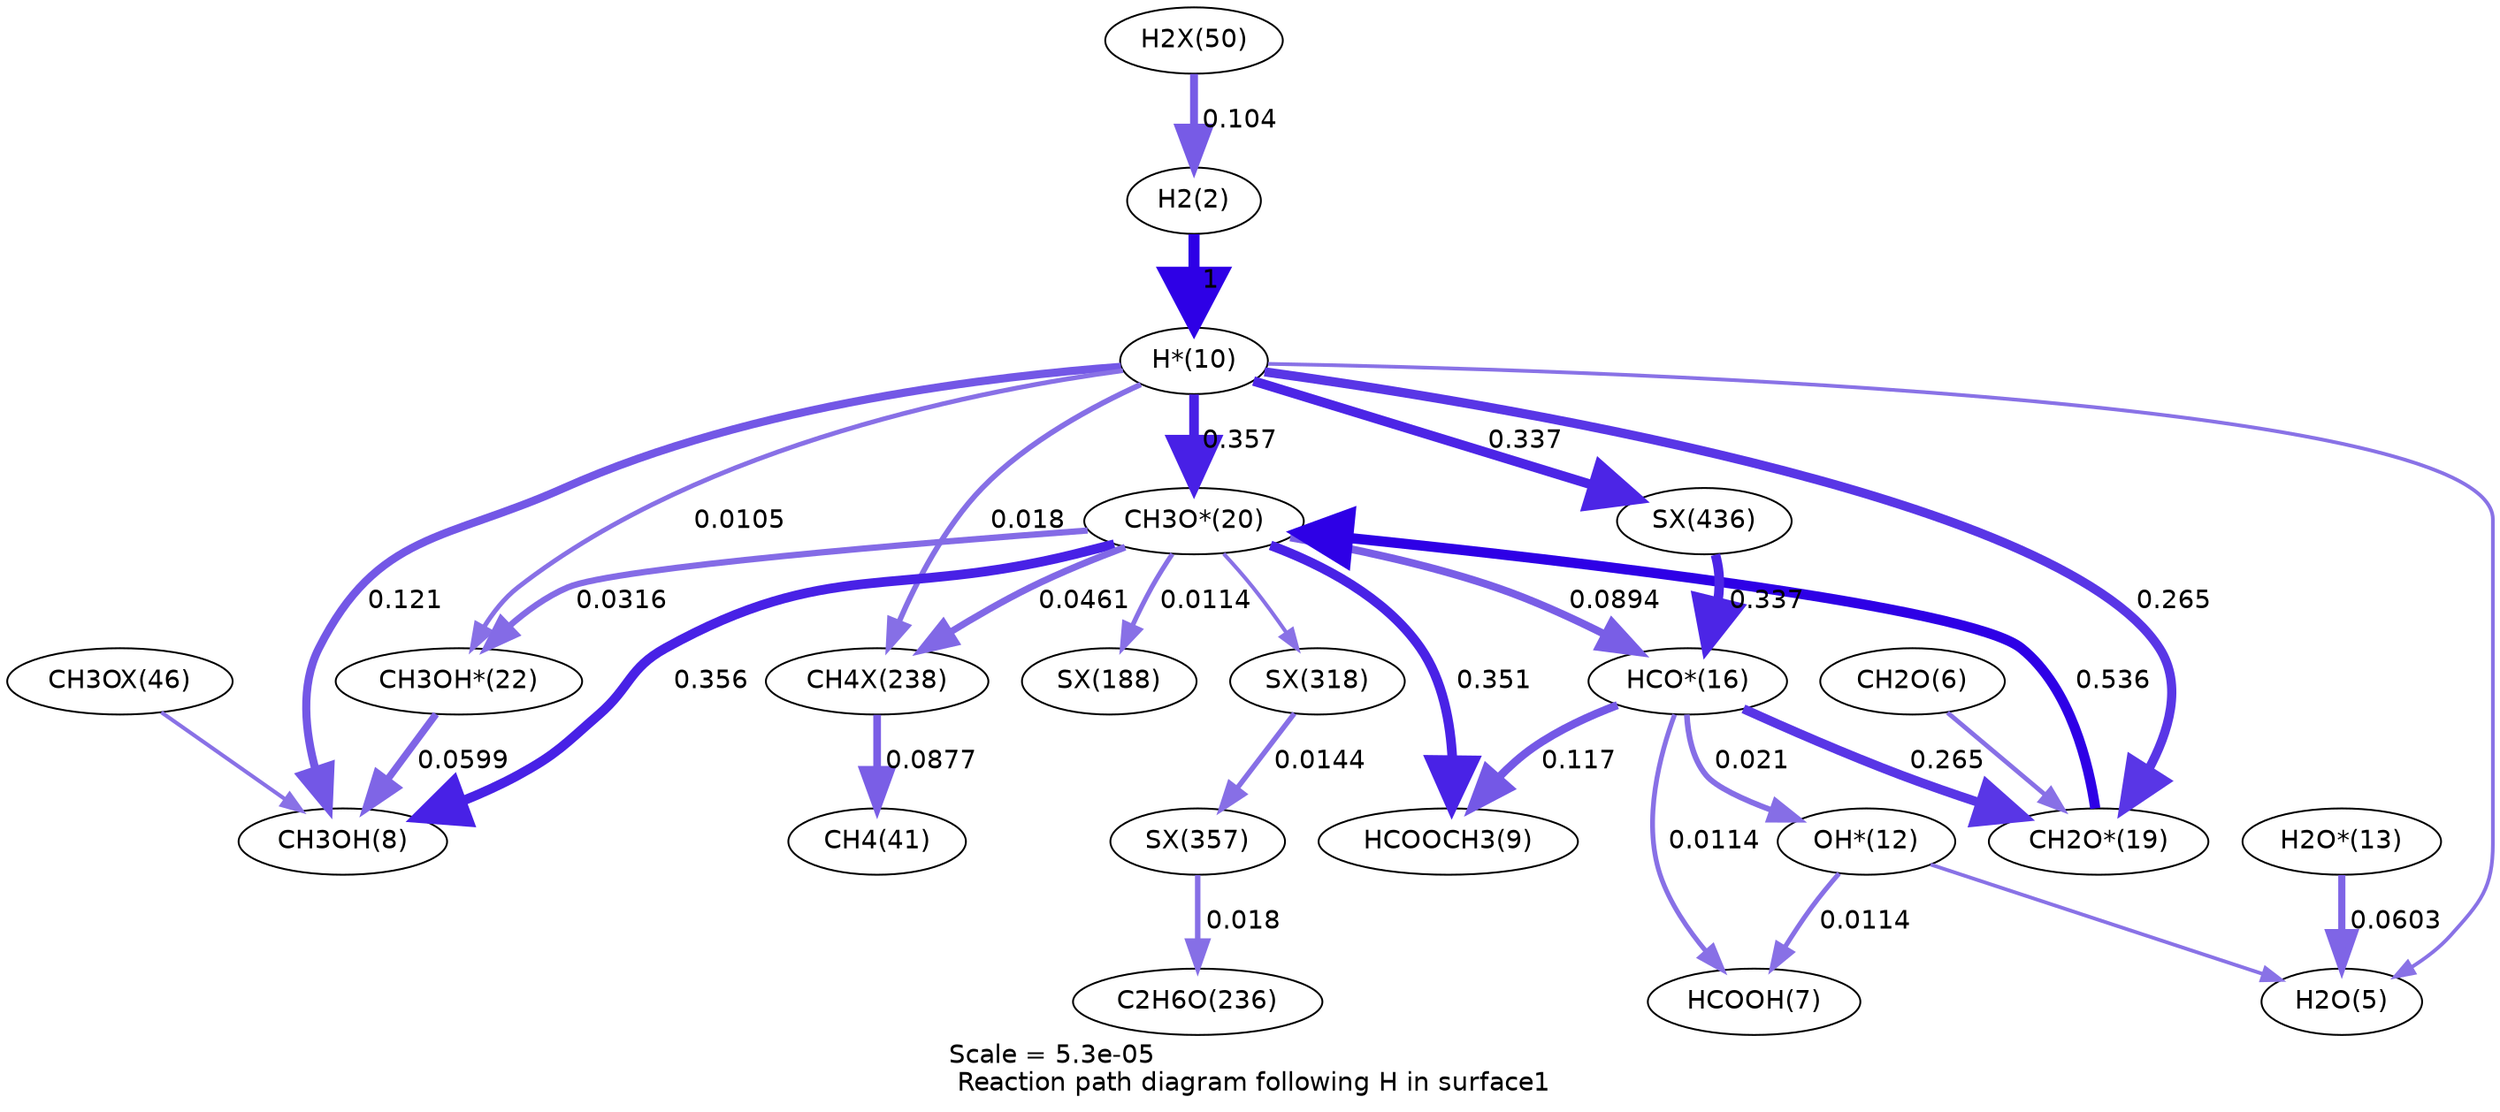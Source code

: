 digraph reaction_paths {
center=1;
s2 -> s29[fontname="Helvetica", penwidth=6, arrowsize=3, color="0.7, 1.5, 0.9"
, label=" 1"];
s44 -> s2[fontname="Helvetica", penwidth=4.29, arrowsize=2.15, color="0.7, 0.604, 0.9"
, label=" 0.104"];
s29 -> s39[fontname="Helvetica", penwidth=5.22, arrowsize=2.61, color="0.7, 0.857, 0.9"
, label=" 0.357"];
s29 -> s5[fontname="Helvetica", penwidth=2.01, arrowsize=1, color="0.7, 0.505, 0.9"
];
s29 -> s38[fontname="Helvetica", penwidth=5, arrowsize=2.5, color="0.7, 0.765, 0.9"
, label=" 0.265"];
s29 -> s8[fontname="Helvetica", penwidth=4.4, arrowsize=2.2, color="0.7, 0.621, 0.9"
, label=" 0.121"];
s29 -> s41[fontname="Helvetica", penwidth=2.56, arrowsize=1.28, color="0.7, 0.511, 0.9"
, label=" 0.0105"];
s29 -> s58[fontname="Helvetica", penwidth=2.97, arrowsize=1.48, color="0.7, 0.518, 0.9"
, label=" 0.018"];
s29 -> s68[fontname="Helvetica", penwidth=5.18, arrowsize=2.59, color="0.7, 0.837, 0.9"
, label=" 0.337"];
s35 -> s31[fontname="Helvetica", penwidth=3.08, arrowsize=1.54, color="0.7, 0.521, 0.9"
, label=" 0.021"];
s31 -> s7[fontname="Helvetica", penwidth=2.62, arrowsize=1.31, color="0.7, 0.511, 0.9"
, label=" 0.0114"];
s31 -> s5[fontname="Helvetica", penwidth=2.01, arrowsize=1, color="0.7, 0.505, 0.9"
];
s39 -> s35[fontname="Helvetica", penwidth=4.18, arrowsize=2.09, color="0.7, 0.589, 0.9"
, label=" 0.0894"];
s35 -> s7[fontname="Helvetica", penwidth=2.62, arrowsize=1.31, color="0.7, 0.511, 0.9"
, label=" 0.0114"];
s35 -> s38[fontname="Helvetica", penwidth=5, arrowsize=2.5, color="0.7, 0.765, 0.9"
, label=" 0.265"];
s35 -> s9[fontname="Helvetica", penwidth=4.38, arrowsize=2.19, color="0.7, 0.617, 0.9"
, label=" 0.117"];
s68 -> s35[fontname="Helvetica", penwidth=5.18, arrowsize=2.59, color="0.7, 0.837, 0.9"
, label=" 0.337"];
s6 -> s38[fontname="Helvetica", penwidth=2.49, arrowsize=1.24, color="0.7, 0.51, 0.9"
];
s38 -> s39[fontname="Helvetica", penwidth=5.53, arrowsize=2.76, color="0.7, 1.04, 0.9"
, label=" 0.536"];
s39 -> s8[fontname="Helvetica", penwidth=5.22, arrowsize=2.61, color="0.7, 0.856, 0.9"
, label=" 0.356"];
s39 -> s41[fontname="Helvetica", penwidth=3.39, arrowsize=1.7, color="0.7, 0.532, 0.9"
, label=" 0.0316"];
s39 -> s9[fontname="Helvetica", penwidth=5.21, arrowsize=2.61, color="0.7, 0.851, 0.9"
, label=" 0.351"];
s39 -> s58[fontname="Helvetica", penwidth=3.68, arrowsize=1.84, color="0.7, 0.546, 0.9"
, label=" 0.0461"];
s39 -> s53[fontname="Helvetica", penwidth=2.62, arrowsize=1.31, color="0.7, 0.511, 0.9"
, label=" 0.0114"];
s39 -> s61[fontname="Helvetica", penwidth=2.08, arrowsize=1.04, color="0.7, 0.506, 0.9"
];
s32 -> s5[fontname="Helvetica", penwidth=3.88, arrowsize=1.94, color="0.7, 0.56, 0.9"
, label=" 0.0603"];
s41 -> s8[fontname="Helvetica", penwidth=3.87, arrowsize=1.94, color="0.7, 0.56, 0.9"
, label=" 0.0599"];
s42 -> s8[fontname="Helvetica", penwidth=2.12, arrowsize=1.06, color="0.7, 0.506, 0.9"
];
s58 -> s10[fontname="Helvetica", penwidth=4.16, arrowsize=2.08, color="0.7, 0.588, 0.9"
, label=" 0.0877"];
s62 -> s18[fontname="Helvetica", penwidth=2.97, arrowsize=1.48, color="0.7, 0.518, 0.9"
, label=" 0.018"];
s61 -> s62[fontname="Helvetica", penwidth=2.8, arrowsize=1.4, color="0.7, 0.514, 0.9"
, label=" 0.0144"];
s2 [ fontname="Helvetica", label="H2(2)"];
s5 [ fontname="Helvetica", label="H2O(5)"];
s6 [ fontname="Helvetica", label="CH2O(6)"];
s7 [ fontname="Helvetica", label="HCOOH(7)"];
s8 [ fontname="Helvetica", label="CH3OH(8)"];
s9 [ fontname="Helvetica", label="HCOOCH3(9)"];
s10 [ fontname="Helvetica", label="CH4(41)"];
s18 [ fontname="Helvetica", label="C2H6O(236)"];
s29 [ fontname="Helvetica", label="H*(10)"];
s31 [ fontname="Helvetica", label="OH*(12)"];
s32 [ fontname="Helvetica", label="H2O*(13)"];
s35 [ fontname="Helvetica", label="HCO*(16)"];
s38 [ fontname="Helvetica", label="CH2O*(19)"];
s39 [ fontname="Helvetica", label="CH3O*(20)"];
s41 [ fontname="Helvetica", label="CH3OH*(22)"];
s42 [ fontname="Helvetica", label="CH3OX(46)"];
s44 [ fontname="Helvetica", label="H2X(50)"];
s53 [ fontname="Helvetica", label="SX(188)"];
s58 [ fontname="Helvetica", label="CH4X(238)"];
s61 [ fontname="Helvetica", label="SX(318)"];
s62 [ fontname="Helvetica", label="SX(357)"];
s68 [ fontname="Helvetica", label="SX(436)"];
 label = "Scale = 5.3e-05\l Reaction path diagram following H in surface1";
 fontname = "Helvetica";
}
